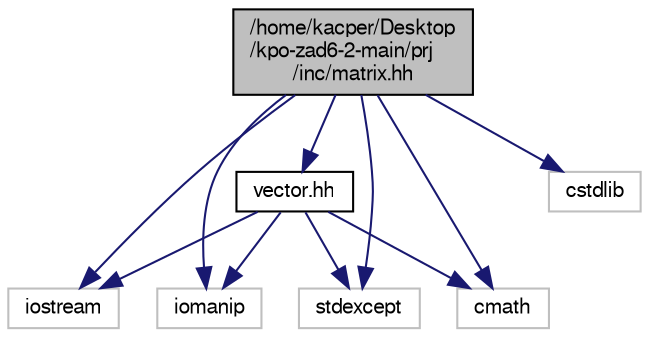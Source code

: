 digraph "/home/kacper/Desktop/kpo-zad6-2-main/prj/inc/matrix.hh"
{
 // LATEX_PDF_SIZE
  edge [fontname="FreeSans",fontsize="10",labelfontname="FreeSans",labelfontsize="10"];
  node [fontname="FreeSans",fontsize="10",shape=record];
  Node1 [label="/home/kacper/Desktop\l/kpo-zad6-2-main/prj\l/inc/matrix.hh",height=0.2,width=0.4,color="black", fillcolor="grey75", style="filled", fontcolor="black",tooltip="Plik z szablonem tMatrix."];
  Node1 -> Node2 [color="midnightblue",fontsize="10",style="solid",fontname="FreeSans"];
  Node2 [label="vector.hh",height=0.2,width=0.4,color="black", fillcolor="white", style="filled",URL="$a00065.html",tooltip="Plik naglowkowy z szablonem tVector."];
  Node2 -> Node3 [color="midnightblue",fontsize="10",style="solid",fontname="FreeSans"];
  Node3 [label="iostream",height=0.2,width=0.4,color="grey75", fillcolor="white", style="filled",tooltip=" "];
  Node2 -> Node4 [color="midnightblue",fontsize="10",style="solid",fontname="FreeSans"];
  Node4 [label="iomanip",height=0.2,width=0.4,color="grey75", fillcolor="white", style="filled",tooltip=" "];
  Node2 -> Node5 [color="midnightblue",fontsize="10",style="solid",fontname="FreeSans"];
  Node5 [label="stdexcept",height=0.2,width=0.4,color="grey75", fillcolor="white", style="filled",tooltip=" "];
  Node2 -> Node6 [color="midnightblue",fontsize="10",style="solid",fontname="FreeSans"];
  Node6 [label="cmath",height=0.2,width=0.4,color="grey75", fillcolor="white", style="filled",tooltip=" "];
  Node1 -> Node3 [color="midnightblue",fontsize="10",style="solid",fontname="FreeSans"];
  Node1 -> Node6 [color="midnightblue",fontsize="10",style="solid",fontname="FreeSans"];
  Node1 -> Node7 [color="midnightblue",fontsize="10",style="solid",fontname="FreeSans"];
  Node7 [label="cstdlib",height=0.2,width=0.4,color="grey75", fillcolor="white", style="filled",tooltip=" "];
  Node1 -> Node4 [color="midnightblue",fontsize="10",style="solid",fontname="FreeSans"];
  Node1 -> Node5 [color="midnightblue",fontsize="10",style="solid",fontname="FreeSans"];
}
